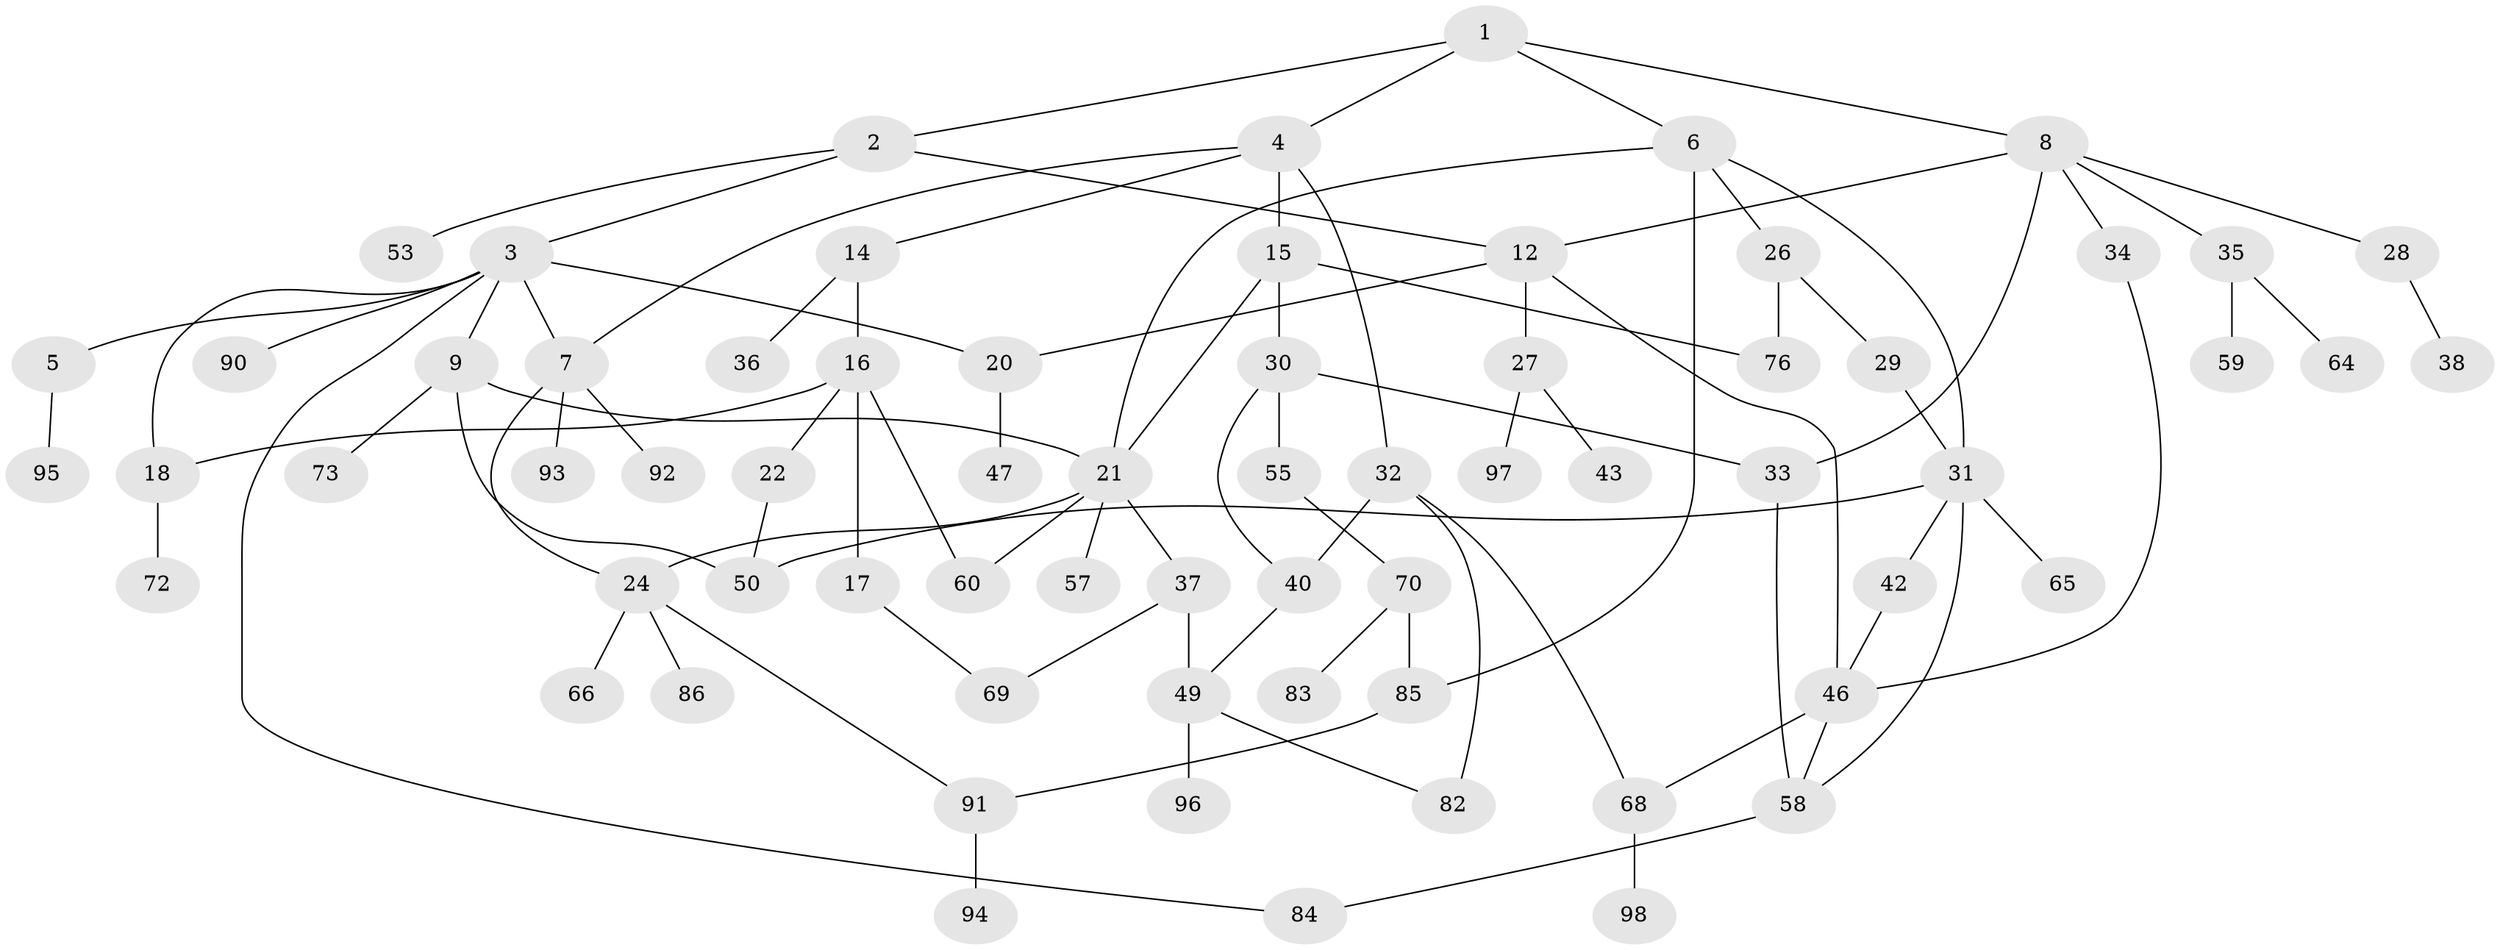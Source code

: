 // original degree distribution, {4: 0.1, 5: 0.05, 8: 0.01, 3: 0.27, 2: 0.24, 6: 0.03, 1: 0.3}
// Generated by graph-tools (version 1.1) at 2025/54/02/21/25 11:54:43]
// undirected, 68 vertices, 92 edges
graph export_dot {
graph [start="1"]
  node [color=gray90,style=filled];
  1;
  2 [super="+52"];
  3 [super="+54"];
  4 [super="+23"];
  5 [super="+25"];
  6 [super="+10"];
  7 [super="+80"];
  8 [super="+11"];
  9 [super="+19"];
  12 [super="+13"];
  14;
  15;
  16 [super="+79"];
  17;
  18;
  20 [super="+81"];
  21 [super="+77"];
  22 [super="+45"];
  24 [super="+74"];
  26;
  27 [super="+41"];
  28 [super="+39"];
  29;
  30 [super="+67"];
  31 [super="+62"];
  32 [super="+71"];
  33 [super="+48"];
  34;
  35 [super="+44"];
  36;
  37 [super="+51"];
  38;
  40 [super="+61"];
  42;
  43;
  46 [super="+63"];
  47 [super="+75"];
  49 [super="+78"];
  50;
  53;
  55 [super="+56"];
  57;
  58 [super="+89"];
  59;
  60;
  64;
  65;
  66;
  68;
  69;
  70 [super="+87"];
  72;
  73 [super="+100"];
  76 [super="+88"];
  82;
  83;
  84;
  85;
  86;
  90;
  91 [super="+99"];
  92;
  93;
  94;
  95;
  96;
  97;
  98;
  1 -- 2;
  1 -- 4;
  1 -- 6;
  1 -- 8;
  2 -- 3;
  2 -- 53;
  2 -- 12;
  3 -- 5;
  3 -- 7 [weight=2];
  3 -- 9;
  3 -- 90;
  3 -- 18;
  3 -- 20;
  3 -- 84;
  4 -- 14;
  4 -- 15;
  4 -- 32;
  4 -- 7;
  5 -- 95;
  6 -- 26;
  6 -- 31;
  6 -- 85;
  6 -- 21;
  7 -- 92;
  7 -- 93;
  7 -- 24;
  8 -- 12;
  8 -- 33;
  8 -- 35;
  8 -- 34;
  8 -- 28;
  9 -- 73;
  9 -- 50;
  9 -- 21;
  12 -- 20;
  12 -- 27;
  12 -- 46;
  14 -- 16;
  14 -- 36;
  15 -- 30;
  15 -- 76;
  15 -- 21;
  16 -- 17;
  16 -- 18;
  16 -- 22;
  16 -- 60;
  17 -- 69;
  18 -- 72;
  20 -- 47;
  21 -- 24;
  21 -- 37;
  21 -- 57;
  21 -- 60;
  22 -- 50;
  24 -- 66;
  24 -- 91;
  24 -- 86;
  26 -- 29;
  26 -- 76;
  27 -- 97;
  27 -- 43;
  28 -- 38;
  29 -- 31;
  30 -- 55;
  30 -- 33;
  30 -- 40;
  31 -- 42;
  31 -- 65;
  31 -- 50;
  31 -- 58;
  32 -- 40;
  32 -- 82;
  32 -- 68;
  33 -- 58;
  34 -- 46;
  35 -- 59;
  35 -- 64;
  37 -- 49;
  37 -- 69;
  40 -- 49;
  42 -- 46;
  46 -- 68;
  46 -- 58;
  49 -- 96;
  49 -- 82;
  55 -- 70;
  58 -- 84;
  68 -- 98;
  70 -- 83;
  70 -- 85;
  85 -- 91;
  91 -- 94;
}
